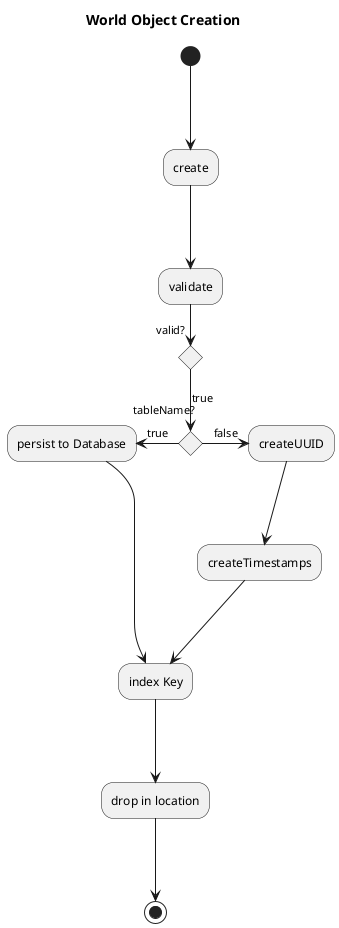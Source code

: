 @startuml
title: World Object Creation
(*) ---> "create"
"create" ---> "validate"
if "valid?" then
    -->[true] if "tableName?" then
        -left->[true] "persist to Database"
    else
        -right->[false] "createUUID"
    endif
endif
"createUUID" ---> "createTimestamps"
"createTimestamps" ---> "index Key"
"index Key" ---> "drop in location"
"persist to Database" ---> "index Key"
"drop in location"---> (*)
@enduml
